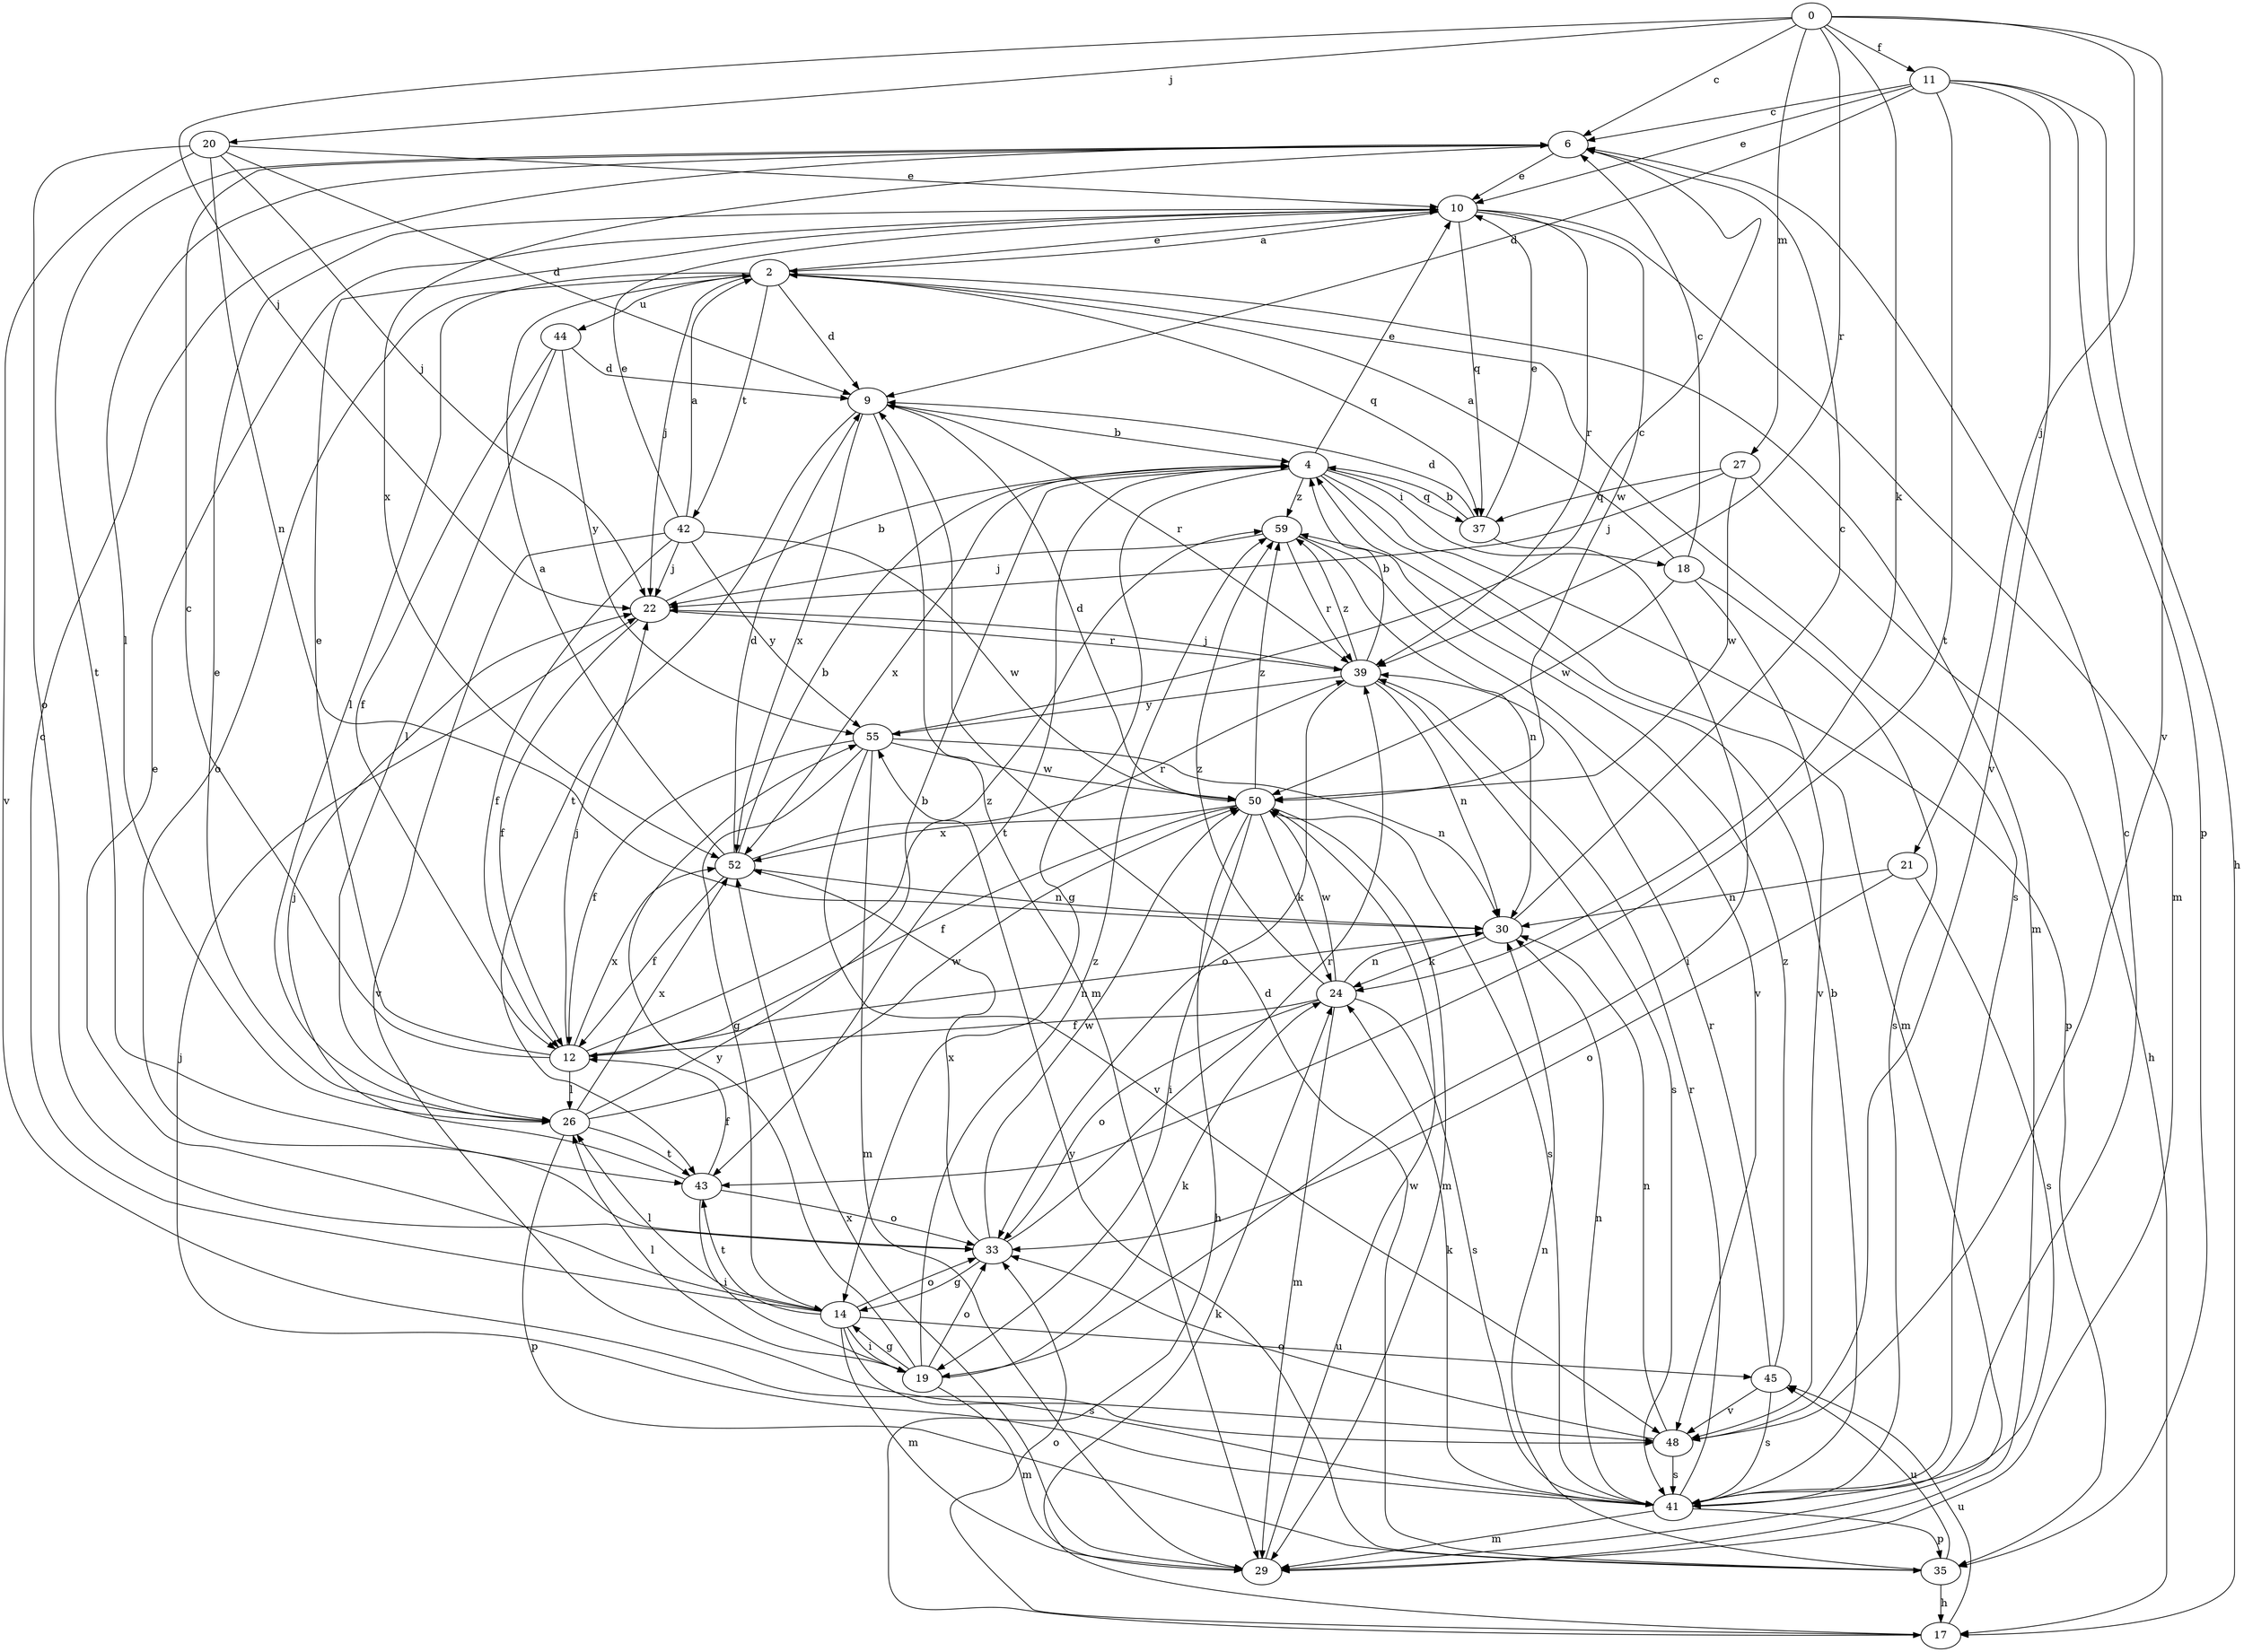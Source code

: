 strict digraph  {
0;
2;
4;
6;
9;
10;
11;
12;
14;
17;
18;
19;
20;
21;
22;
24;
26;
27;
29;
30;
33;
35;
37;
39;
41;
42;
43;
44;
45;
48;
50;
52;
55;
59;
0 -> 6  [label=c];
0 -> 11  [label=f];
0 -> 20  [label=j];
0 -> 21  [label=j];
0 -> 22  [label=j];
0 -> 24  [label=k];
0 -> 27  [label=m];
0 -> 39  [label=r];
0 -> 48  [label=v];
2 -> 9  [label=d];
2 -> 10  [label=e];
2 -> 22  [label=j];
2 -> 26  [label=l];
2 -> 29  [label=m];
2 -> 33  [label=o];
2 -> 37  [label=q];
2 -> 41  [label=s];
2 -> 42  [label=t];
2 -> 44  [label=u];
4 -> 10  [label=e];
4 -> 14  [label=g];
4 -> 18  [label=i];
4 -> 29  [label=m];
4 -> 35  [label=p];
4 -> 37  [label=q];
4 -> 43  [label=t];
4 -> 52  [label=x];
4 -> 59  [label=z];
6 -> 10  [label=e];
6 -> 26  [label=l];
6 -> 43  [label=t];
6 -> 52  [label=x];
9 -> 4  [label=b];
9 -> 29  [label=m];
9 -> 39  [label=r];
9 -> 43  [label=t];
9 -> 52  [label=x];
10 -> 2  [label=a];
10 -> 29  [label=m];
10 -> 37  [label=q];
10 -> 39  [label=r];
10 -> 50  [label=w];
11 -> 6  [label=c];
11 -> 9  [label=d];
11 -> 10  [label=e];
11 -> 17  [label=h];
11 -> 35  [label=p];
11 -> 43  [label=t];
11 -> 48  [label=v];
12 -> 6  [label=c];
12 -> 10  [label=e];
12 -> 22  [label=j];
12 -> 26  [label=l];
12 -> 30  [label=n];
12 -> 52  [label=x];
12 -> 59  [label=z];
14 -> 6  [label=c];
14 -> 10  [label=e];
14 -> 19  [label=i];
14 -> 26  [label=l];
14 -> 29  [label=m];
14 -> 33  [label=o];
14 -> 41  [label=s];
14 -> 43  [label=t];
14 -> 45  [label=u];
17 -> 24  [label=k];
17 -> 33  [label=o];
17 -> 45  [label=u];
18 -> 2  [label=a];
18 -> 6  [label=c];
18 -> 41  [label=s];
18 -> 48  [label=v];
18 -> 50  [label=w];
19 -> 14  [label=g];
19 -> 24  [label=k];
19 -> 26  [label=l];
19 -> 29  [label=m];
19 -> 33  [label=o];
19 -> 55  [label=y];
19 -> 59  [label=z];
20 -> 9  [label=d];
20 -> 10  [label=e];
20 -> 22  [label=j];
20 -> 30  [label=n];
20 -> 33  [label=o];
20 -> 48  [label=v];
21 -> 30  [label=n];
21 -> 33  [label=o];
21 -> 41  [label=s];
22 -> 4  [label=b];
22 -> 12  [label=f];
22 -> 39  [label=r];
24 -> 12  [label=f];
24 -> 29  [label=m];
24 -> 30  [label=n];
24 -> 33  [label=o];
24 -> 41  [label=s];
24 -> 50  [label=w];
24 -> 59  [label=z];
26 -> 4  [label=b];
26 -> 10  [label=e];
26 -> 35  [label=p];
26 -> 43  [label=t];
26 -> 50  [label=w];
26 -> 52  [label=x];
27 -> 17  [label=h];
27 -> 22  [label=j];
27 -> 37  [label=q];
27 -> 50  [label=w];
29 -> 50  [label=w];
29 -> 52  [label=x];
30 -> 6  [label=c];
30 -> 24  [label=k];
33 -> 14  [label=g];
33 -> 39  [label=r];
33 -> 50  [label=w];
33 -> 52  [label=x];
35 -> 9  [label=d];
35 -> 17  [label=h];
35 -> 30  [label=n];
35 -> 45  [label=u];
35 -> 55  [label=y];
37 -> 4  [label=b];
37 -> 9  [label=d];
37 -> 10  [label=e];
37 -> 19  [label=i];
39 -> 4  [label=b];
39 -> 22  [label=j];
39 -> 30  [label=n];
39 -> 33  [label=o];
39 -> 41  [label=s];
39 -> 55  [label=y];
39 -> 59  [label=z];
41 -> 4  [label=b];
41 -> 6  [label=c];
41 -> 22  [label=j];
41 -> 24  [label=k];
41 -> 29  [label=m];
41 -> 30  [label=n];
41 -> 35  [label=p];
41 -> 39  [label=r];
42 -> 2  [label=a];
42 -> 10  [label=e];
42 -> 12  [label=f];
42 -> 22  [label=j];
42 -> 48  [label=v];
42 -> 50  [label=w];
42 -> 55  [label=y];
43 -> 12  [label=f];
43 -> 19  [label=i];
43 -> 22  [label=j];
43 -> 33  [label=o];
44 -> 9  [label=d];
44 -> 12  [label=f];
44 -> 26  [label=l];
44 -> 55  [label=y];
45 -> 39  [label=r];
45 -> 41  [label=s];
45 -> 48  [label=v];
45 -> 59  [label=z];
48 -> 30  [label=n];
48 -> 33  [label=o];
48 -> 41  [label=s];
50 -> 9  [label=d];
50 -> 12  [label=f];
50 -> 17  [label=h];
50 -> 19  [label=i];
50 -> 24  [label=k];
50 -> 29  [label=m];
50 -> 41  [label=s];
50 -> 52  [label=x];
50 -> 59  [label=z];
52 -> 2  [label=a];
52 -> 4  [label=b];
52 -> 9  [label=d];
52 -> 12  [label=f];
52 -> 30  [label=n];
52 -> 39  [label=r];
55 -> 6  [label=c];
55 -> 12  [label=f];
55 -> 14  [label=g];
55 -> 29  [label=m];
55 -> 30  [label=n];
55 -> 48  [label=v];
55 -> 50  [label=w];
59 -> 22  [label=j];
59 -> 30  [label=n];
59 -> 39  [label=r];
59 -> 48  [label=v];
}
